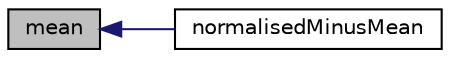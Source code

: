 digraph "mean"
{
  bgcolor="transparent";
  edge [fontname="Helvetica",fontsize="10",labelfontname="Helvetica",labelfontsize="10"];
  node [fontname="Helvetica",fontsize="10",shape=record];
  rankdir="LR";
  Node915 [label="mean",height=0.2,width=0.4,color="black", fillcolor="grey75", style="filled", fontcolor="black"];
  Node915 -> Node916 [dir="back",color="midnightblue",fontsize="10",style="solid",fontname="Helvetica"];
  Node916 [label="normalisedMinusMean",height=0.2,width=0.4,color="black",URL="$a25517.html#a5407149a3b21e0eef5784110fe3c105d"];
}

